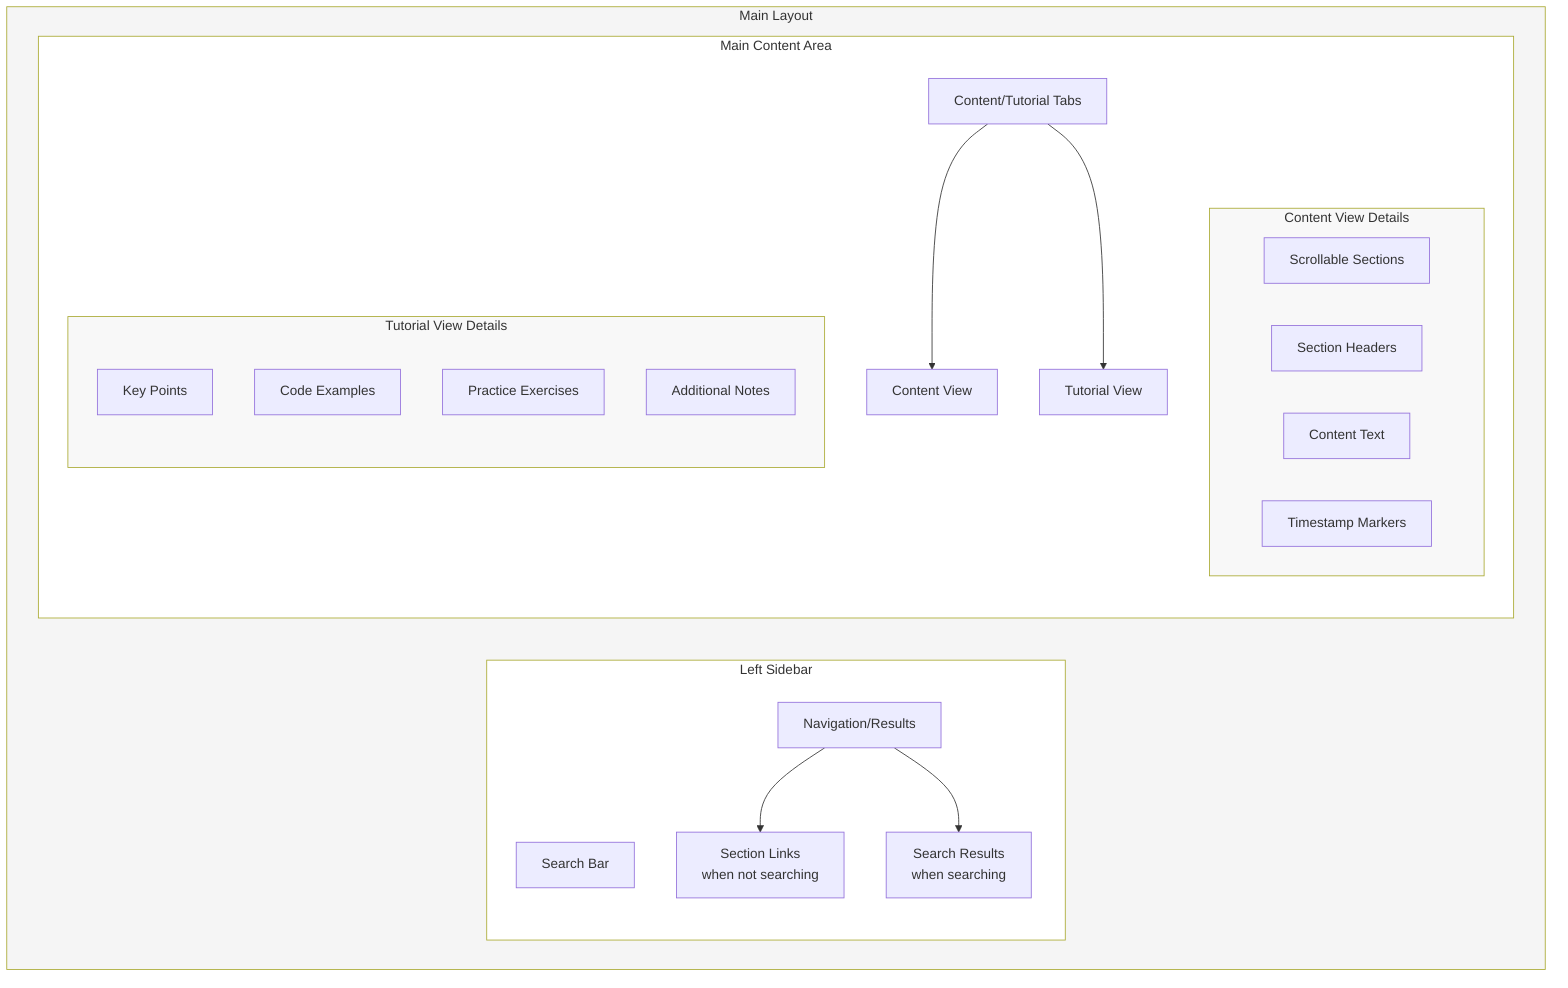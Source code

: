 graph TD
    subgraph Layout[Main Layout]
        subgraph Sidebar[Left Sidebar]
            Search[Search Bar]
            Nav[Navigation/Results]
            Nav --> SC[Section Links<br/>when not searching]
            Nav --> SR[Search Results<br/>when searching]
        end
        
        subgraph MainContent[Main Content Area]
            Tabs[Content/Tutorial Tabs]
            Content[Content View]
            Tutorial[Tutorial View]
            Tabs --> Content
            Tabs --> Tutorial
            
            subgraph ContentView[Content View Details]
                Sections[Scrollable Sections]
                Headers[Section Headers]
                Text[Content Text]
                Timestamps[Timestamp Markers]
            end
            
            subgraph TutorialView[Tutorial View Details]
                Summary[Key Points]
                Examples[Code Examples]
                Practice[Practice Exercises]
                Notes[Additional Notes]
            end
        end
    end

    style Layout fill:#f5f5f5
    style Sidebar fill:#ffffff
    style MainContent fill:#ffffff
    style ContentView fill:#f8f8f8
    style TutorialView fill:#f8f8f8